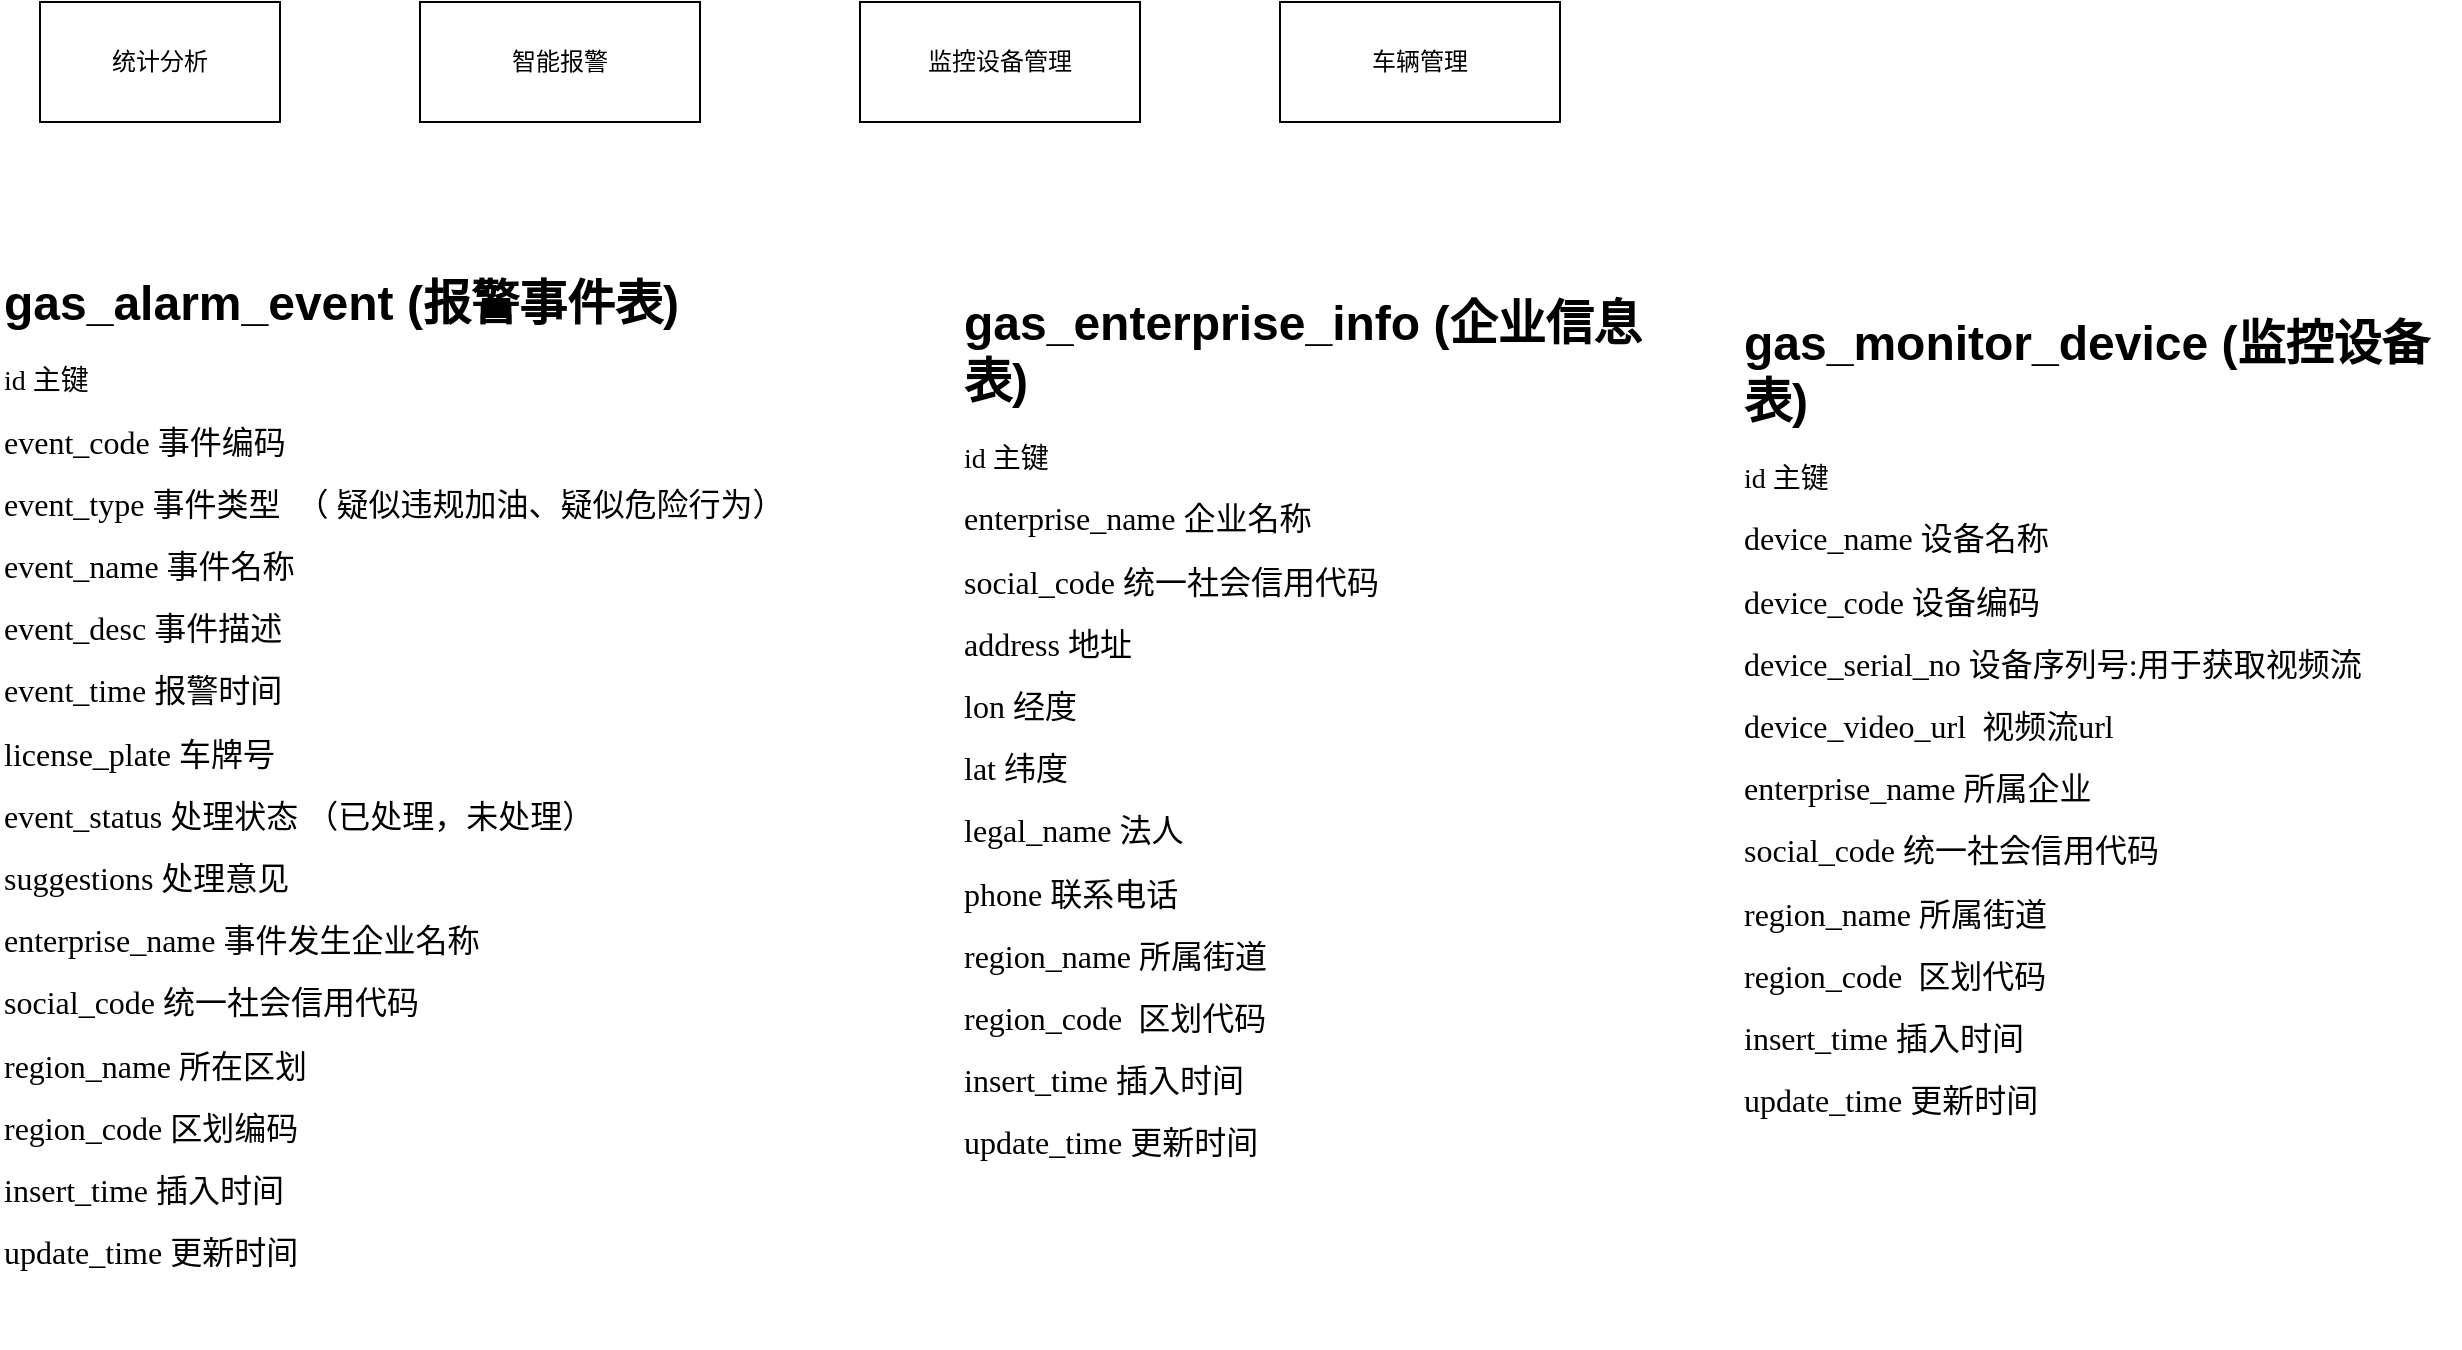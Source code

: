 <mxfile version="24.8.3">
  <diagram name="第 1 页" id="_j8SG0h4inEPPCGQsDBm">
    <mxGraphModel dx="1877" dy="530" grid="1" gridSize="10" guides="1" tooltips="1" connect="1" arrows="1" fold="1" page="1" pageScale="1" pageWidth="827" pageHeight="1169" math="0" shadow="0">
      <root>
        <mxCell id="0" />
        <mxCell id="1" parent="0" />
        <mxCell id="_yOfTFyX-mAh6RiMs5uK-1" value="智能报警" style="rounded=0;whiteSpace=wrap;html=1;" vertex="1" parent="1">
          <mxGeometry x="120" y="70" width="140" height="60" as="geometry" />
        </mxCell>
        <mxCell id="_yOfTFyX-mAh6RiMs5uK-2" value="车辆管理" style="rounded=0;whiteSpace=wrap;html=1;" vertex="1" parent="1">
          <mxGeometry x="550" y="70" width="140" height="60" as="geometry" />
        </mxCell>
        <mxCell id="_yOfTFyX-mAh6RiMs5uK-3" value="监控设备管理" style="rounded=0;whiteSpace=wrap;html=1;" vertex="1" parent="1">
          <mxGeometry x="340" y="70" width="140" height="60" as="geometry" />
        </mxCell>
        <mxCell id="_yOfTFyX-mAh6RiMs5uK-4" value="统计分析" style="rounded=0;whiteSpace=wrap;html=1;" vertex="1" parent="1">
          <mxGeometry x="-70" y="70" width="120" height="60" as="geometry" />
        </mxCell>
        <mxCell id="_yOfTFyX-mAh6RiMs5uK-5" style="edgeStyle=orthogonalEdgeStyle;rounded=0;orthogonalLoop=1;jettySize=auto;html=1;exitX=0.5;exitY=1;exitDx=0;exitDy=0;" edge="1" parent="1" source="_yOfTFyX-mAh6RiMs5uK-2" target="_yOfTFyX-mAh6RiMs5uK-2">
          <mxGeometry relative="1" as="geometry" />
        </mxCell>
        <mxCell id="_yOfTFyX-mAh6RiMs5uK-7" value="&lt;h1 style=&quot;margin-top: 0px;&quot;&gt;gas_alarm_event (报警事件表)&lt;/h1&gt;&lt;p&gt;&lt;font style=&quot;font-size: 14px;&quot; face=&quot;Comic Sans MS&quot;&gt;id 主键&lt;/font&gt;&lt;/p&gt;&lt;p&gt;&lt;font size=&quot;3&quot; face=&quot;pA2WaNrmWoAHRlG2UkTE&quot;&gt;event_code 事件编码&lt;/font&gt;&lt;/p&gt;&lt;p&gt;&lt;font size=&quot;3&quot; face=&quot;pA2WaNrmWoAHRlG2UkTE&quot;&gt;event_type 事件类型&amp;nbsp; （ 疑似违规加油、疑似危险行为）&lt;/font&gt;&lt;/p&gt;&lt;p&gt;&lt;font size=&quot;3&quot; face=&quot;pA2WaNrmWoAHRlG2UkTE&quot;&gt;event_name 事件名称&lt;/font&gt;&lt;/p&gt;&lt;p&gt;&lt;font size=&quot;3&quot; face=&quot;pA2WaNrmWoAHRlG2UkTE&quot;&gt;event_desc 事件描述&lt;/font&gt;&lt;/p&gt;&lt;p&gt;&lt;font size=&quot;3&quot; face=&quot;pA2WaNrmWoAHRlG2UkTE&quot;&gt;event_time 报警时间&lt;/font&gt;&lt;/p&gt;&lt;p&gt;&lt;font size=&quot;3&quot; face=&quot;pA2WaNrmWoAHRlG2UkTE&quot;&gt;license_plate 车牌号&lt;/font&gt;&lt;/p&gt;&lt;p&gt;&lt;font size=&quot;3&quot; face=&quot;pA2WaNrmWoAHRlG2UkTE&quot;&gt;event_status 处理状态 （已处理，未处理）&lt;/font&gt;&lt;/p&gt;&lt;p&gt;&lt;font size=&quot;3&quot; face=&quot;pA2WaNrmWoAHRlG2UkTE&quot;&gt;suggestions 处理意见&lt;/font&gt;&lt;/p&gt;&lt;p&gt;&lt;font size=&quot;3&quot; face=&quot;pA2WaNrmWoAHRlG2UkTE&quot;&gt;enterprise_name 事件发生企业名称&lt;/font&gt;&lt;/p&gt;&lt;p&gt;&lt;font size=&quot;3&quot; face=&quot;pA2WaNrmWoAHRlG2UkTE&quot;&gt;social_code 统一社会信用代码&lt;/font&gt;&lt;/p&gt;&lt;p&gt;&lt;font size=&quot;3&quot; face=&quot;pA2WaNrmWoAHRlG2UkTE&quot;&gt;region_name 所在区划&lt;/font&gt;&lt;/p&gt;&lt;p&gt;&lt;font size=&quot;3&quot; face=&quot;pA2WaNrmWoAHRlG2UkTE&quot;&gt;region_code 区划编码&lt;/font&gt;&lt;/p&gt;&lt;p&gt;&lt;font size=&quot;3&quot; face=&quot;pA2WaNrmWoAHRlG2UkTE&quot;&gt;insert_time 插入时间&lt;/font&gt;&lt;/p&gt;&lt;p&gt;&lt;font size=&quot;3&quot; face=&quot;pA2WaNrmWoAHRlG2UkTE&quot;&gt;update_time 更新时间&lt;/font&gt;&lt;/p&gt;&lt;p&gt;&lt;br&gt;&lt;/p&gt;&lt;p&gt;&lt;br&gt;&lt;/p&gt;&lt;p&gt;&lt;br&gt;&lt;/p&gt;&lt;p&gt;&lt;br&gt;&lt;/p&gt;&lt;p&gt;&lt;br&gt;&lt;/p&gt;&lt;p&gt;&lt;br&gt;&lt;/p&gt;&lt;p&gt;&lt;br&gt;&lt;/p&gt;&lt;p&gt;&lt;br&gt;&lt;/p&gt;&lt;p&gt;&lt;br&gt;&lt;/p&gt;&lt;p&gt;&lt;br&gt;&lt;/p&gt;&lt;p&gt;&lt;br&gt;&lt;/p&gt;&lt;p&gt;&lt;br&gt;&lt;/p&gt;&lt;p&gt;&lt;br&gt;&lt;/p&gt;&lt;p&gt;&lt;br&gt;&lt;/p&gt;&lt;p&gt;&lt;br&gt;&lt;/p&gt;&lt;p&gt;&lt;br&gt;&lt;/p&gt;&lt;p&gt;&lt;br&gt;&lt;/p&gt;&lt;p&gt;&lt;br&gt;&lt;/p&gt;&lt;p&gt;&lt;br&gt;&lt;/p&gt;&lt;p&gt;&lt;br&gt;&lt;/p&gt;" style="text;html=1;whiteSpace=wrap;overflow=hidden;rounded=0;" vertex="1" parent="1">
          <mxGeometry x="-90" y="200" width="410" height="540" as="geometry" />
        </mxCell>
        <mxCell id="_yOfTFyX-mAh6RiMs5uK-8" value="&lt;h1 style=&quot;margin-top: 0px;&quot;&gt;gas_enterprise_info (企业信息表)&lt;/h1&gt;&lt;p&gt;&lt;font face=&quot;Comic Sans MS&quot; style=&quot;font-size: 14px;&quot;&gt;id 主键&lt;/font&gt;&lt;/p&gt;&lt;p&gt;&lt;font face=&quot;lQQ8CcXx9eXqo_a_rsYb&quot; size=&quot;3&quot;&gt;enterprise_name 企业名称&lt;/font&gt;&lt;/p&gt;&lt;p class=&quot;MsoNormal&quot;&gt;&lt;font face=&quot;lQQ8CcXx9eXqo_a_rsYb&quot; size=&quot;3&quot;&gt;social_code 统一社会信用代码&lt;/font&gt;&lt;/p&gt;&lt;p class=&quot;MsoNormal&quot;&gt;&lt;font face=&quot;lQQ8CcXx9eXqo_a_rsYb&quot; size=&quot;3&quot;&gt;address 地址&lt;/font&gt;&lt;/p&gt;&lt;p class=&quot;MsoNormal&quot;&gt;&lt;font face=&quot;lQQ8CcXx9eXqo_a_rsYb&quot; size=&quot;3&quot;&gt;lon 经度&lt;/font&gt;&lt;/p&gt;&lt;p class=&quot;MsoNormal&quot;&gt;&lt;font face=&quot;lQQ8CcXx9eXqo_a_rsYb&quot; size=&quot;3&quot;&gt;lat 纬度&lt;/font&gt;&lt;/p&gt;&lt;p class=&quot;MsoNormal&quot;&gt;&lt;font face=&quot;lQQ8CcXx9eXqo_a_rsYb&quot; size=&quot;3&quot;&gt;legal_name 法人&lt;/font&gt;&lt;/p&gt;&lt;p class=&quot;MsoNormal&quot;&gt;&lt;font face=&quot;lQQ8CcXx9eXqo_a_rsYb&quot; size=&quot;3&quot;&gt;phone 联系电话&lt;/font&gt;&lt;/p&gt;&lt;p class=&quot;MsoNormal&quot;&gt;&lt;font face=&quot;lQQ8CcXx9eXqo_a_rsYb&quot; size=&quot;3&quot;&gt;region_name 所属街道&lt;/font&gt;&lt;/p&gt;&lt;p class=&quot;MsoNormal&quot;&gt;&lt;font face=&quot;lQQ8CcXx9eXqo_a_rsYb&quot; size=&quot;3&quot;&gt;region_code&amp;nbsp; 区划代码&lt;/font&gt;&lt;/p&gt;&lt;p&gt;&lt;font face=&quot;lQQ8CcXx9eXqo_a_rsYb&quot; size=&quot;3&quot;&gt;insert_time 插入时间&lt;/font&gt;&lt;/p&gt;&lt;p&gt;&lt;font face=&quot;lQQ8CcXx9eXqo_a_rsYb&quot; size=&quot;3&quot;&gt;update_time 更新时间&lt;/font&gt;&lt;/p&gt;&lt;p class=&quot;MsoNormal&quot;&gt;&lt;br&gt;&lt;/p&gt;&lt;p class=&quot;MsoNormal&quot;&gt;&lt;br&gt;&lt;/p&gt;&lt;p class=&quot;MsoNormal&quot;&gt;&lt;br&gt;&lt;/p&gt;&lt;p class=&quot;MsoNormal&quot;&gt;&lt;br&gt;&lt;/p&gt;&lt;p class=&quot;MsoNormal&quot;&gt;&lt;span style=&quot;mso-spacerun:&#39;yes&#39;;font-family:&#39;Times New Roman&#39;;mso-fareast-font-family:宋体;&lt;br/&gt;font-size:12.0pt;mso-font-kerning:1.0pt;&quot;&gt;&lt;br&gt;&lt;/span&gt;&lt;/p&gt;&lt;p&gt;&lt;br&gt;&lt;/p&gt;&lt;p&gt;&lt;br&gt;&lt;/p&gt;&lt;p&gt;&lt;br&gt;&lt;/p&gt;&lt;p&gt;&lt;br&gt;&lt;/p&gt;&lt;p&gt;&lt;br&gt;&lt;/p&gt;&lt;p&gt;&lt;br&gt;&lt;/p&gt;&lt;p&gt;&lt;br&gt;&lt;/p&gt;&lt;p&gt;&lt;br&gt;&lt;/p&gt;&lt;p&gt;&lt;br&gt;&lt;/p&gt;&lt;p&gt;&lt;br&gt;&lt;/p&gt;&lt;p&gt;&lt;br&gt;&lt;/p&gt;&lt;p&gt;&lt;br&gt;&lt;/p&gt;&lt;p&gt;&lt;br&gt;&lt;/p&gt;" style="text;html=1;whiteSpace=wrap;overflow=hidden;rounded=0;" vertex="1" parent="1">
          <mxGeometry x="390" y="210" width="350" height="460" as="geometry" />
        </mxCell>
        <mxCell id="_yOfTFyX-mAh6RiMs5uK-9" value="&lt;h1 style=&quot;margin-top: 0px;&quot;&gt;gas_monitor_device (监控设备表)&lt;/h1&gt;&lt;p&gt;&lt;font face=&quot;Comic Sans MS&quot; style=&quot;font-size: 14px;&quot;&gt;id 主键&lt;/font&gt;&lt;/p&gt;&lt;p&gt;&lt;font size=&quot;3&quot; face=&quot;XctV_WJg1mligg5Gn1zE&quot; style=&quot;&quot;&gt;device_name 设备名称&lt;/font&gt;&lt;/p&gt;&lt;p&gt;&lt;font face=&quot;XctV_WJg1mligg5Gn1zE&quot; size=&quot;3&quot;&gt;device_code 设备编码&lt;/font&gt;&lt;/p&gt;&lt;p&gt;&lt;font face=&quot;XctV_WJg1mligg5Gn1zE&quot; size=&quot;3&quot;&gt;device_serial_no 设备序列号:用于获取视频流&lt;/font&gt;&lt;/p&gt;&lt;p&gt;&lt;span style=&quot;font-family: XctV_WJg1mligg5Gn1zE; font-size: medium; background-color: initial;&quot;&gt;device_&lt;/span&gt;&lt;span style=&quot;font-family: XctV_WJg1mligg5Gn1zE; font-size: medium; background-color: initial;&quot;&gt;video_url&amp;nbsp; 视频流url&lt;/span&gt;&lt;/p&gt;&lt;p&gt;&lt;font face=&quot;lQQ8CcXx9eXqo_a_rsYb&quot; size=&quot;3&quot;&gt;enterprise_name 所属企业&lt;/font&gt;&lt;/p&gt;&lt;p class=&quot;MsoNormal&quot;&gt;&lt;font face=&quot;lQQ8CcXx9eXqo_a_rsYb&quot; size=&quot;3&quot;&gt;social_code 统一社会信用代码&lt;/font&gt;&lt;/p&gt;&lt;p class=&quot;MsoNormal&quot;&gt;&lt;font face=&quot;lQQ8CcXx9eXqo_a_rsYb&quot; size=&quot;3&quot;&gt;region_name 所属街道&lt;/font&gt;&lt;/p&gt;&lt;p class=&quot;MsoNormal&quot;&gt;&lt;font face=&quot;lQQ8CcXx9eXqo_a_rsYb&quot; size=&quot;3&quot;&gt;region_code&amp;nbsp; 区划代码&lt;/font&gt;&lt;/p&gt;&lt;p&gt;&lt;font face=&quot;lQQ8CcXx9eXqo_a_rsYb&quot; size=&quot;3&quot;&gt;insert_time 插入时间&lt;/font&gt;&lt;/p&gt;&lt;p&gt;&lt;font face=&quot;lQQ8CcXx9eXqo_a_rsYb&quot; size=&quot;3&quot;&gt;update_time 更新时间&lt;/font&gt;&lt;/p&gt;&lt;p&gt;&lt;font face=&quot;XctV_WJg1mligg5Gn1zE&quot; size=&quot;3&quot;&gt;&lt;br&gt;&lt;/font&gt;&lt;/p&gt;&lt;p&gt;&lt;font face=&quot;AWlIis-h2A4w1dmPVEvH&quot; size=&quot;3&quot;&gt;&lt;br&gt;&lt;/font&gt;&lt;/p&gt;&lt;p class=&quot;MsoNormal&quot;&gt;&lt;br&gt;&lt;/p&gt;&lt;p class=&quot;MsoNormal&quot;&gt;&lt;br&gt;&lt;/p&gt;&lt;p class=&quot;MsoNormal&quot;&gt;&lt;br&gt;&lt;/p&gt;&lt;p class=&quot;MsoNormal&quot;&gt;&lt;br&gt;&lt;/p&gt;&lt;p class=&quot;MsoNormal&quot;&gt;&lt;br&gt;&lt;/p&gt;&lt;p class=&quot;MsoNormal&quot;&gt;&lt;span style=&quot;mso-spacerun:&#39;yes&#39;;font-family:&#39;Times New Roman&#39;;mso-fareast-font-family:宋体;&lt;br/&gt;font-size:12.0pt;mso-font-kerning:1.0pt;&quot;&gt;&lt;br&gt;&lt;/span&gt;&lt;/p&gt;&lt;p&gt;&lt;br&gt;&lt;/p&gt;&lt;p&gt;&lt;br&gt;&lt;/p&gt;&lt;p&gt;&lt;br&gt;&lt;/p&gt;&lt;p&gt;&lt;br&gt;&lt;/p&gt;&lt;p&gt;&lt;br&gt;&lt;/p&gt;&lt;p&gt;&lt;br&gt;&lt;/p&gt;&lt;p&gt;&lt;br&gt;&lt;/p&gt;&lt;p&gt;&lt;br&gt;&lt;/p&gt;&lt;p&gt;&lt;br&gt;&lt;/p&gt;&lt;p&gt;&lt;br&gt;&lt;/p&gt;&lt;p&gt;&lt;br&gt;&lt;/p&gt;&lt;p&gt;&lt;br&gt;&lt;/p&gt;&lt;p&gt;&lt;br&gt;&lt;/p&gt;" style="text;html=1;whiteSpace=wrap;overflow=hidden;rounded=0;" vertex="1" parent="1">
          <mxGeometry x="780" y="220" width="360" height="510" as="geometry" />
        </mxCell>
      </root>
    </mxGraphModel>
  </diagram>
</mxfile>
